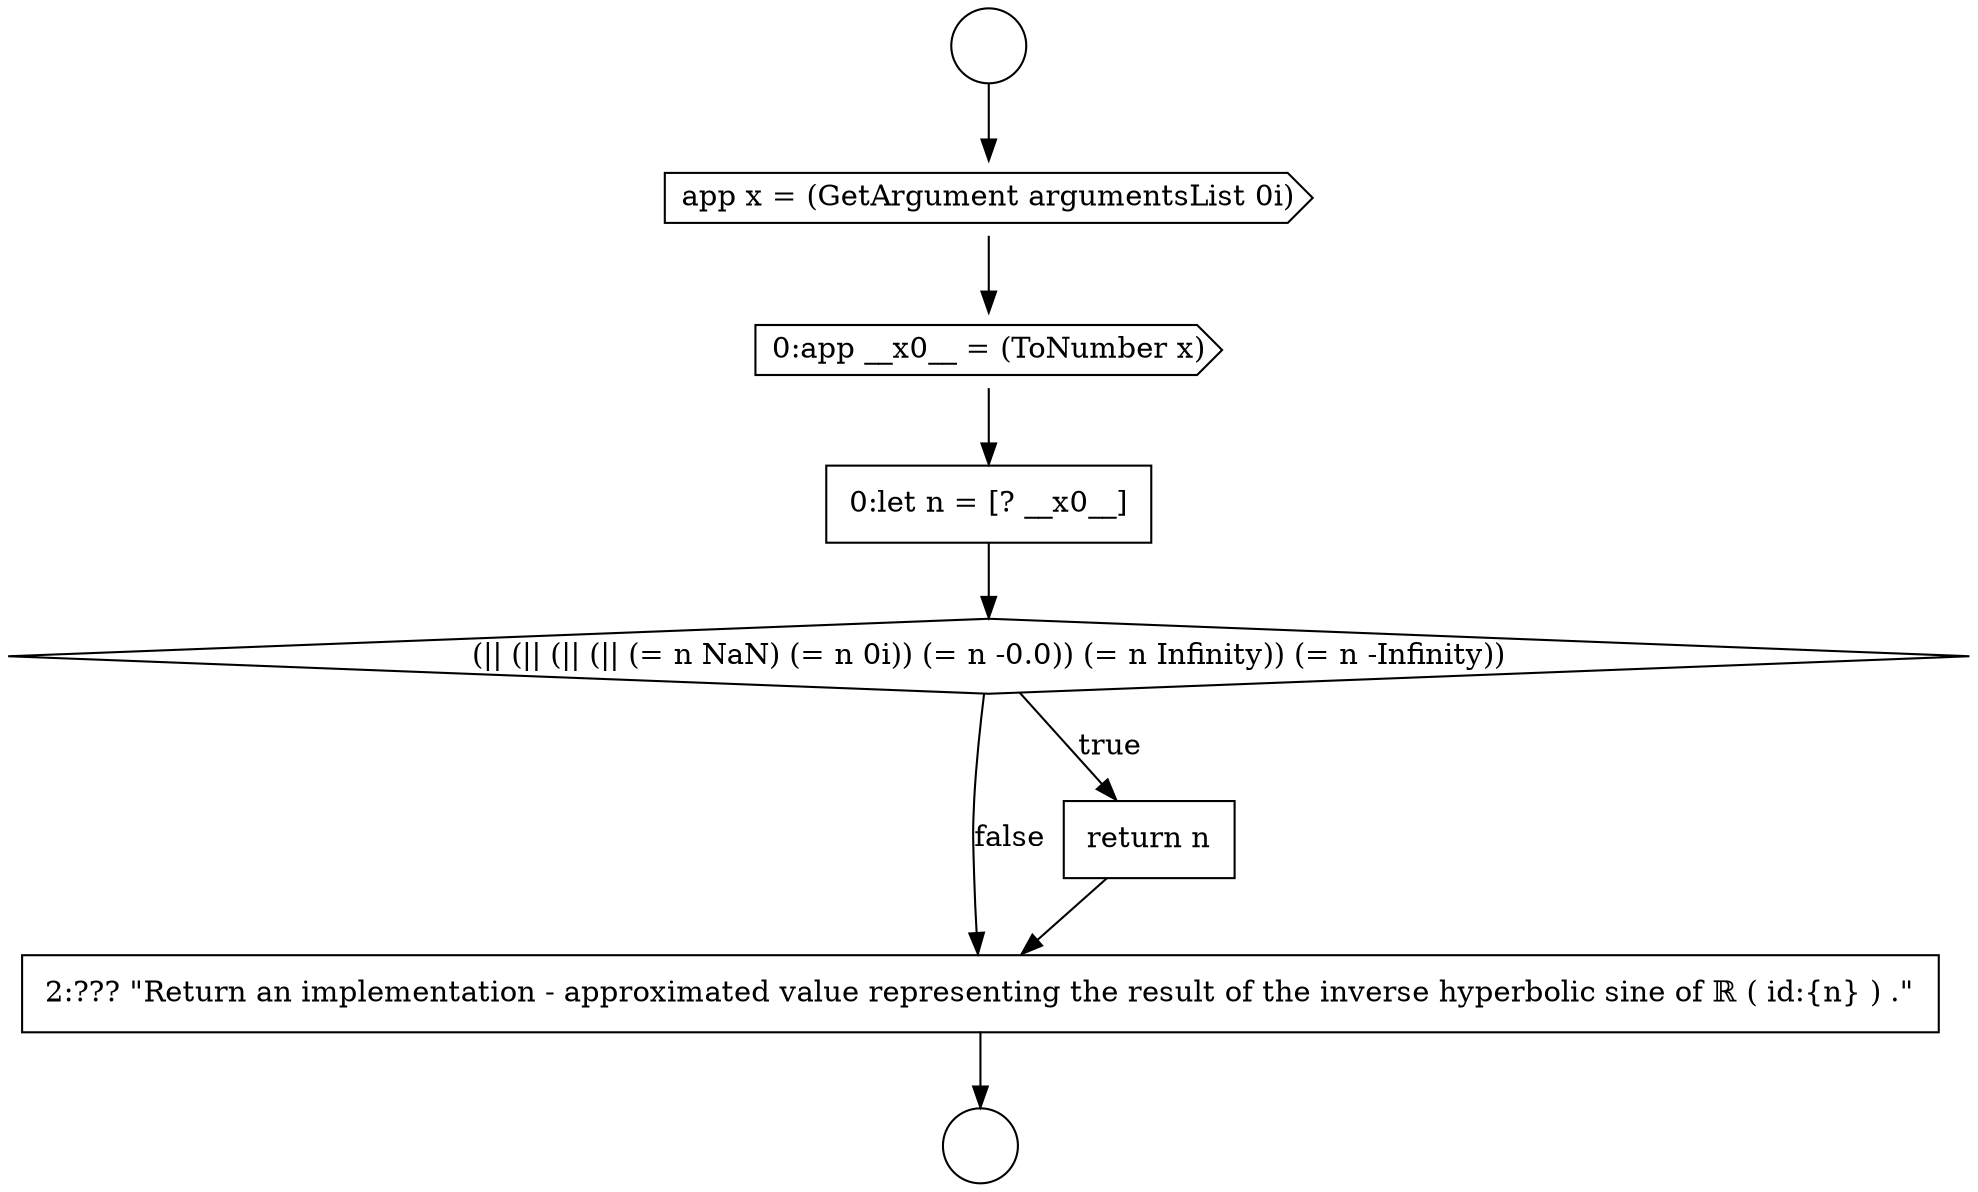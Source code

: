 digraph {
  node13120 [shape=circle label=" " color="black" fillcolor="white" style=filled]
  node13123 [shape=none, margin=0, label=<<font color="black">
    <table border="0" cellborder="1" cellspacing="0" cellpadding="10">
      <tr><td align="left">0:let n = [? __x0__]</td></tr>
    </table>
  </font>> color="black" fillcolor="white" style=filled]
  node13126 [shape=none, margin=0, label=<<font color="black">
    <table border="0" cellborder="1" cellspacing="0" cellpadding="10">
      <tr><td align="left">2:??? &quot;Return an implementation - approximated value representing the result of the inverse hyperbolic sine of ℝ ( id:{n} ) .&quot;</td></tr>
    </table>
  </font>> color="black" fillcolor="white" style=filled]
  node13122 [shape=cds, label=<<font color="black">0:app __x0__ = (ToNumber x)</font>> color="black" fillcolor="white" style=filled]
  node13125 [shape=none, margin=0, label=<<font color="black">
    <table border="0" cellborder="1" cellspacing="0" cellpadding="10">
      <tr><td align="left">return n</td></tr>
    </table>
  </font>> color="black" fillcolor="white" style=filled]
  node13121 [shape=cds, label=<<font color="black">app x = (GetArgument argumentsList 0i)</font>> color="black" fillcolor="white" style=filled]
  node13119 [shape=circle label=" " color="black" fillcolor="white" style=filled]
  node13124 [shape=diamond, label=<<font color="black">(|| (|| (|| (|| (= n NaN) (= n 0i)) (= n -0.0)) (= n Infinity)) (= n -Infinity))</font>> color="black" fillcolor="white" style=filled]
  node13123 -> node13124 [ color="black"]
  node13121 -> node13122 [ color="black"]
  node13119 -> node13121 [ color="black"]
  node13126 -> node13120 [ color="black"]
  node13122 -> node13123 [ color="black"]
  node13125 -> node13126 [ color="black"]
  node13124 -> node13125 [label=<<font color="black">true</font>> color="black"]
  node13124 -> node13126 [label=<<font color="black">false</font>> color="black"]
}
